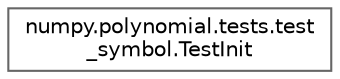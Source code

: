 digraph "Graphical Class Hierarchy"
{
 // LATEX_PDF_SIZE
  bgcolor="transparent";
  edge [fontname=Helvetica,fontsize=10,labelfontname=Helvetica,labelfontsize=10];
  node [fontname=Helvetica,fontsize=10,shape=box,height=0.2,width=0.4];
  rankdir="LR";
  Node0 [id="Node000000",label="numpy.polynomial.tests.test\l_symbol.TestInit",height=0.2,width=0.4,color="grey40", fillcolor="white", style="filled",URL="$d9/d4a/classnumpy_1_1polynomial_1_1tests_1_1test__symbol_1_1TestInit.html",tooltip=" "];
}
